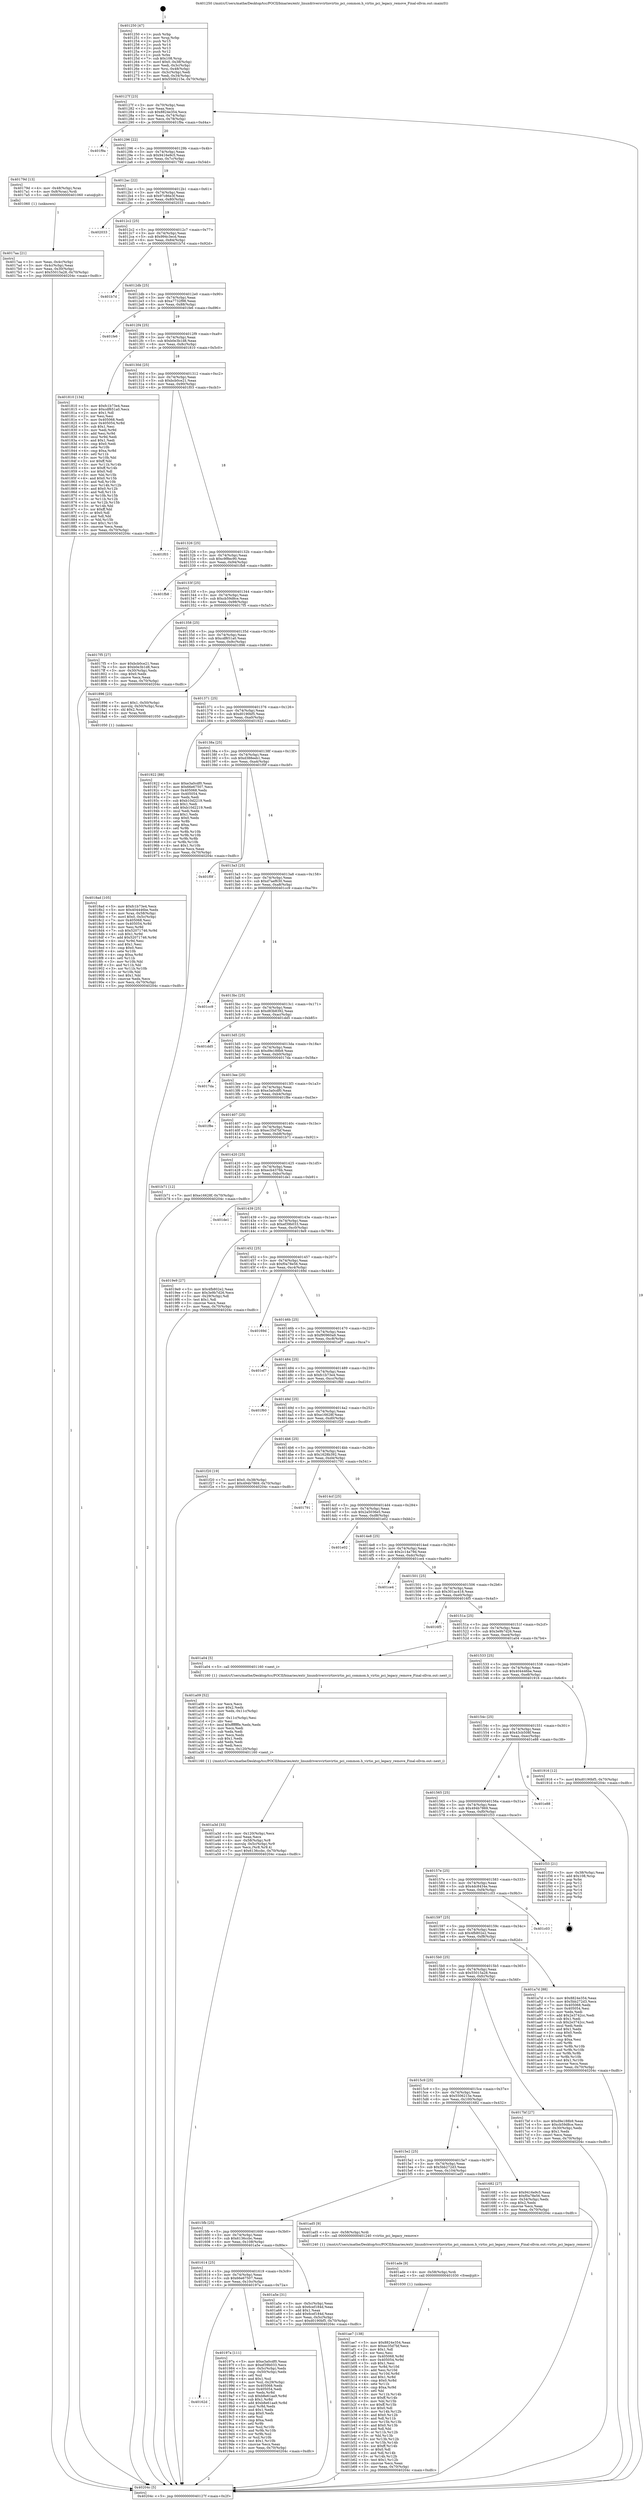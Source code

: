 digraph "0x401250" {
  label = "0x401250 (/mnt/c/Users/mathe/Desktop/tcc/POCII/binaries/extr_linuxdriversvirtiovirtio_pci_common.h_virtio_pci_legacy_remove_Final-ollvm.out::main(0))"
  labelloc = "t"
  node[shape=record]

  Entry [label="",width=0.3,height=0.3,shape=circle,fillcolor=black,style=filled]
  "0x40127f" [label="{
     0x40127f [23]\l
     | [instrs]\l
     &nbsp;&nbsp;0x40127f \<+3\>: mov -0x70(%rbp),%eax\l
     &nbsp;&nbsp;0x401282 \<+2\>: mov %eax,%ecx\l
     &nbsp;&nbsp;0x401284 \<+6\>: sub $0x8824e354,%ecx\l
     &nbsp;&nbsp;0x40128a \<+3\>: mov %eax,-0x74(%rbp)\l
     &nbsp;&nbsp;0x40128d \<+3\>: mov %ecx,-0x78(%rbp)\l
     &nbsp;&nbsp;0x401290 \<+6\>: je 0000000000401f9a \<main+0xd4a\>\l
  }"]
  "0x401f9a" [label="{
     0x401f9a\l
  }", style=dashed]
  "0x401296" [label="{
     0x401296 [22]\l
     | [instrs]\l
     &nbsp;&nbsp;0x401296 \<+5\>: jmp 000000000040129b \<main+0x4b\>\l
     &nbsp;&nbsp;0x40129b \<+3\>: mov -0x74(%rbp),%eax\l
     &nbsp;&nbsp;0x40129e \<+5\>: sub $0x9416e9c5,%eax\l
     &nbsp;&nbsp;0x4012a3 \<+3\>: mov %eax,-0x7c(%rbp)\l
     &nbsp;&nbsp;0x4012a6 \<+6\>: je 000000000040179d \<main+0x54d\>\l
  }"]
  Exit [label="",width=0.3,height=0.3,shape=circle,fillcolor=black,style=filled,peripheries=2]
  "0x40179d" [label="{
     0x40179d [13]\l
     | [instrs]\l
     &nbsp;&nbsp;0x40179d \<+4\>: mov -0x48(%rbp),%rax\l
     &nbsp;&nbsp;0x4017a1 \<+4\>: mov 0x8(%rax),%rdi\l
     &nbsp;&nbsp;0x4017a5 \<+5\>: call 0000000000401060 \<atoi@plt\>\l
     | [calls]\l
     &nbsp;&nbsp;0x401060 \{1\} (unknown)\l
  }"]
  "0x4012ac" [label="{
     0x4012ac [22]\l
     | [instrs]\l
     &nbsp;&nbsp;0x4012ac \<+5\>: jmp 00000000004012b1 \<main+0x61\>\l
     &nbsp;&nbsp;0x4012b1 \<+3\>: mov -0x74(%rbp),%eax\l
     &nbsp;&nbsp;0x4012b4 \<+5\>: sub $0x97c86e3f,%eax\l
     &nbsp;&nbsp;0x4012b9 \<+3\>: mov %eax,-0x80(%rbp)\l
     &nbsp;&nbsp;0x4012bc \<+6\>: je 0000000000402033 \<main+0xde3\>\l
  }"]
  "0x401ae7" [label="{
     0x401ae7 [138]\l
     | [instrs]\l
     &nbsp;&nbsp;0x401ae7 \<+5\>: mov $0x8824e354,%eax\l
     &nbsp;&nbsp;0x401aec \<+5\>: mov $0xec35d7bf,%ecx\l
     &nbsp;&nbsp;0x401af1 \<+2\>: mov $0x1,%dl\l
     &nbsp;&nbsp;0x401af3 \<+2\>: xor %esi,%esi\l
     &nbsp;&nbsp;0x401af5 \<+8\>: mov 0x405068,%r8d\l
     &nbsp;&nbsp;0x401afd \<+8\>: mov 0x405054,%r9d\l
     &nbsp;&nbsp;0x401b05 \<+3\>: sub $0x1,%esi\l
     &nbsp;&nbsp;0x401b08 \<+3\>: mov %r8d,%r10d\l
     &nbsp;&nbsp;0x401b0b \<+3\>: add %esi,%r10d\l
     &nbsp;&nbsp;0x401b0e \<+4\>: imul %r10d,%r8d\l
     &nbsp;&nbsp;0x401b12 \<+4\>: and $0x1,%r8d\l
     &nbsp;&nbsp;0x401b16 \<+4\>: cmp $0x0,%r8d\l
     &nbsp;&nbsp;0x401b1a \<+4\>: sete %r11b\l
     &nbsp;&nbsp;0x401b1e \<+4\>: cmp $0xa,%r9d\l
     &nbsp;&nbsp;0x401b22 \<+3\>: setl %bl\l
     &nbsp;&nbsp;0x401b25 \<+3\>: mov %r11b,%r14b\l
     &nbsp;&nbsp;0x401b28 \<+4\>: xor $0xff,%r14b\l
     &nbsp;&nbsp;0x401b2c \<+3\>: mov %bl,%r15b\l
     &nbsp;&nbsp;0x401b2f \<+4\>: xor $0xff,%r15b\l
     &nbsp;&nbsp;0x401b33 \<+3\>: xor $0x0,%dl\l
     &nbsp;&nbsp;0x401b36 \<+3\>: mov %r14b,%r12b\l
     &nbsp;&nbsp;0x401b39 \<+4\>: and $0x0,%r12b\l
     &nbsp;&nbsp;0x401b3d \<+3\>: and %dl,%r11b\l
     &nbsp;&nbsp;0x401b40 \<+3\>: mov %r15b,%r13b\l
     &nbsp;&nbsp;0x401b43 \<+4\>: and $0x0,%r13b\l
     &nbsp;&nbsp;0x401b47 \<+2\>: and %dl,%bl\l
     &nbsp;&nbsp;0x401b49 \<+3\>: or %r11b,%r12b\l
     &nbsp;&nbsp;0x401b4c \<+3\>: or %bl,%r13b\l
     &nbsp;&nbsp;0x401b4f \<+3\>: xor %r13b,%r12b\l
     &nbsp;&nbsp;0x401b52 \<+3\>: or %r15b,%r14b\l
     &nbsp;&nbsp;0x401b55 \<+4\>: xor $0xff,%r14b\l
     &nbsp;&nbsp;0x401b59 \<+3\>: or $0x0,%dl\l
     &nbsp;&nbsp;0x401b5c \<+3\>: and %dl,%r14b\l
     &nbsp;&nbsp;0x401b5f \<+3\>: or %r14b,%r12b\l
     &nbsp;&nbsp;0x401b62 \<+4\>: test $0x1,%r12b\l
     &nbsp;&nbsp;0x401b66 \<+3\>: cmovne %ecx,%eax\l
     &nbsp;&nbsp;0x401b69 \<+3\>: mov %eax,-0x70(%rbp)\l
     &nbsp;&nbsp;0x401b6c \<+5\>: jmp 000000000040204c \<main+0xdfc\>\l
  }"]
  "0x402033" [label="{
     0x402033\l
  }", style=dashed]
  "0x4012c2" [label="{
     0x4012c2 [25]\l
     | [instrs]\l
     &nbsp;&nbsp;0x4012c2 \<+5\>: jmp 00000000004012c7 \<main+0x77\>\l
     &nbsp;&nbsp;0x4012c7 \<+3\>: mov -0x74(%rbp),%eax\l
     &nbsp;&nbsp;0x4012ca \<+5\>: sub $0x994c3ecd,%eax\l
     &nbsp;&nbsp;0x4012cf \<+6\>: mov %eax,-0x84(%rbp)\l
     &nbsp;&nbsp;0x4012d5 \<+6\>: je 0000000000401b7d \<main+0x92d\>\l
  }"]
  "0x401ade" [label="{
     0x401ade [9]\l
     | [instrs]\l
     &nbsp;&nbsp;0x401ade \<+4\>: mov -0x58(%rbp),%rdi\l
     &nbsp;&nbsp;0x401ae2 \<+5\>: call 0000000000401030 \<free@plt\>\l
     | [calls]\l
     &nbsp;&nbsp;0x401030 \{1\} (unknown)\l
  }"]
  "0x401b7d" [label="{
     0x401b7d\l
  }", style=dashed]
  "0x4012db" [label="{
     0x4012db [25]\l
     | [instrs]\l
     &nbsp;&nbsp;0x4012db \<+5\>: jmp 00000000004012e0 \<main+0x90\>\l
     &nbsp;&nbsp;0x4012e0 \<+3\>: mov -0x74(%rbp),%eax\l
     &nbsp;&nbsp;0x4012e3 \<+5\>: sub $0xa7732f98,%eax\l
     &nbsp;&nbsp;0x4012e8 \<+6\>: mov %eax,-0x88(%rbp)\l
     &nbsp;&nbsp;0x4012ee \<+6\>: je 0000000000401fe6 \<main+0xd96\>\l
  }"]
  "0x401a3d" [label="{
     0x401a3d [33]\l
     | [instrs]\l
     &nbsp;&nbsp;0x401a3d \<+6\>: mov -0x120(%rbp),%ecx\l
     &nbsp;&nbsp;0x401a43 \<+3\>: imul %eax,%ecx\l
     &nbsp;&nbsp;0x401a46 \<+4\>: mov -0x58(%rbp),%r8\l
     &nbsp;&nbsp;0x401a4a \<+4\>: movslq -0x5c(%rbp),%r9\l
     &nbsp;&nbsp;0x401a4e \<+4\>: mov %ecx,(%r8,%r9,4)\l
     &nbsp;&nbsp;0x401a52 \<+7\>: movl $0x6136ccbc,-0x70(%rbp)\l
     &nbsp;&nbsp;0x401a59 \<+5\>: jmp 000000000040204c \<main+0xdfc\>\l
  }"]
  "0x401fe6" [label="{
     0x401fe6\l
  }", style=dashed]
  "0x4012f4" [label="{
     0x4012f4 [25]\l
     | [instrs]\l
     &nbsp;&nbsp;0x4012f4 \<+5\>: jmp 00000000004012f9 \<main+0xa9\>\l
     &nbsp;&nbsp;0x4012f9 \<+3\>: mov -0x74(%rbp),%eax\l
     &nbsp;&nbsp;0x4012fc \<+5\>: sub $0xb0e3b1d8,%eax\l
     &nbsp;&nbsp;0x401301 \<+6\>: mov %eax,-0x8c(%rbp)\l
     &nbsp;&nbsp;0x401307 \<+6\>: je 0000000000401810 \<main+0x5c0\>\l
  }"]
  "0x401a09" [label="{
     0x401a09 [52]\l
     | [instrs]\l
     &nbsp;&nbsp;0x401a09 \<+2\>: xor %ecx,%ecx\l
     &nbsp;&nbsp;0x401a0b \<+5\>: mov $0x2,%edx\l
     &nbsp;&nbsp;0x401a10 \<+6\>: mov %edx,-0x11c(%rbp)\l
     &nbsp;&nbsp;0x401a16 \<+1\>: cltd\l
     &nbsp;&nbsp;0x401a17 \<+6\>: mov -0x11c(%rbp),%esi\l
     &nbsp;&nbsp;0x401a1d \<+2\>: idiv %esi\l
     &nbsp;&nbsp;0x401a1f \<+6\>: imul $0xfffffffe,%edx,%edx\l
     &nbsp;&nbsp;0x401a25 \<+2\>: mov %ecx,%edi\l
     &nbsp;&nbsp;0x401a27 \<+2\>: sub %edx,%edi\l
     &nbsp;&nbsp;0x401a29 \<+2\>: mov %ecx,%edx\l
     &nbsp;&nbsp;0x401a2b \<+3\>: sub $0x1,%edx\l
     &nbsp;&nbsp;0x401a2e \<+2\>: add %edx,%edi\l
     &nbsp;&nbsp;0x401a30 \<+2\>: sub %edi,%ecx\l
     &nbsp;&nbsp;0x401a32 \<+6\>: mov %ecx,-0x120(%rbp)\l
     &nbsp;&nbsp;0x401a38 \<+5\>: call 0000000000401160 \<next_i\>\l
     | [calls]\l
     &nbsp;&nbsp;0x401160 \{1\} (/mnt/c/Users/mathe/Desktop/tcc/POCII/binaries/extr_linuxdriversvirtiovirtio_pci_common.h_virtio_pci_legacy_remove_Final-ollvm.out::next_i)\l
  }"]
  "0x401810" [label="{
     0x401810 [134]\l
     | [instrs]\l
     &nbsp;&nbsp;0x401810 \<+5\>: mov $0xfc1b73e4,%eax\l
     &nbsp;&nbsp;0x401815 \<+5\>: mov $0xcdf651a0,%ecx\l
     &nbsp;&nbsp;0x40181a \<+2\>: mov $0x1,%dl\l
     &nbsp;&nbsp;0x40181c \<+2\>: xor %esi,%esi\l
     &nbsp;&nbsp;0x40181e \<+7\>: mov 0x405068,%edi\l
     &nbsp;&nbsp;0x401825 \<+8\>: mov 0x405054,%r8d\l
     &nbsp;&nbsp;0x40182d \<+3\>: sub $0x1,%esi\l
     &nbsp;&nbsp;0x401830 \<+3\>: mov %edi,%r9d\l
     &nbsp;&nbsp;0x401833 \<+3\>: add %esi,%r9d\l
     &nbsp;&nbsp;0x401836 \<+4\>: imul %r9d,%edi\l
     &nbsp;&nbsp;0x40183a \<+3\>: and $0x1,%edi\l
     &nbsp;&nbsp;0x40183d \<+3\>: cmp $0x0,%edi\l
     &nbsp;&nbsp;0x401840 \<+4\>: sete %r10b\l
     &nbsp;&nbsp;0x401844 \<+4\>: cmp $0xa,%r8d\l
     &nbsp;&nbsp;0x401848 \<+4\>: setl %r11b\l
     &nbsp;&nbsp;0x40184c \<+3\>: mov %r10b,%bl\l
     &nbsp;&nbsp;0x40184f \<+3\>: xor $0xff,%bl\l
     &nbsp;&nbsp;0x401852 \<+3\>: mov %r11b,%r14b\l
     &nbsp;&nbsp;0x401855 \<+4\>: xor $0xff,%r14b\l
     &nbsp;&nbsp;0x401859 \<+3\>: xor $0x0,%dl\l
     &nbsp;&nbsp;0x40185c \<+3\>: mov %bl,%r15b\l
     &nbsp;&nbsp;0x40185f \<+4\>: and $0x0,%r15b\l
     &nbsp;&nbsp;0x401863 \<+3\>: and %dl,%r10b\l
     &nbsp;&nbsp;0x401866 \<+3\>: mov %r14b,%r12b\l
     &nbsp;&nbsp;0x401869 \<+4\>: and $0x0,%r12b\l
     &nbsp;&nbsp;0x40186d \<+3\>: and %dl,%r11b\l
     &nbsp;&nbsp;0x401870 \<+3\>: or %r10b,%r15b\l
     &nbsp;&nbsp;0x401873 \<+3\>: or %r11b,%r12b\l
     &nbsp;&nbsp;0x401876 \<+3\>: xor %r12b,%r15b\l
     &nbsp;&nbsp;0x401879 \<+3\>: or %r14b,%bl\l
     &nbsp;&nbsp;0x40187c \<+3\>: xor $0xff,%bl\l
     &nbsp;&nbsp;0x40187f \<+3\>: or $0x0,%dl\l
     &nbsp;&nbsp;0x401882 \<+2\>: and %dl,%bl\l
     &nbsp;&nbsp;0x401884 \<+3\>: or %bl,%r15b\l
     &nbsp;&nbsp;0x401887 \<+4\>: test $0x1,%r15b\l
     &nbsp;&nbsp;0x40188b \<+3\>: cmovne %ecx,%eax\l
     &nbsp;&nbsp;0x40188e \<+3\>: mov %eax,-0x70(%rbp)\l
     &nbsp;&nbsp;0x401891 \<+5\>: jmp 000000000040204c \<main+0xdfc\>\l
  }"]
  "0x40130d" [label="{
     0x40130d [25]\l
     | [instrs]\l
     &nbsp;&nbsp;0x40130d \<+5\>: jmp 0000000000401312 \<main+0xc2\>\l
     &nbsp;&nbsp;0x401312 \<+3\>: mov -0x74(%rbp),%eax\l
     &nbsp;&nbsp;0x401315 \<+5\>: sub $0xbcb0ce21,%eax\l
     &nbsp;&nbsp;0x40131a \<+6\>: mov %eax,-0x90(%rbp)\l
     &nbsp;&nbsp;0x401320 \<+6\>: je 0000000000401f03 \<main+0xcb3\>\l
  }"]
  "0x40162d" [label="{
     0x40162d\l
  }", style=dashed]
  "0x401f03" [label="{
     0x401f03\l
  }", style=dashed]
  "0x401326" [label="{
     0x401326 [25]\l
     | [instrs]\l
     &nbsp;&nbsp;0x401326 \<+5\>: jmp 000000000040132b \<main+0xdb\>\l
     &nbsp;&nbsp;0x40132b \<+3\>: mov -0x74(%rbp),%eax\l
     &nbsp;&nbsp;0x40132e \<+5\>: sub $0xc9f8ec90,%eax\l
     &nbsp;&nbsp;0x401333 \<+6\>: mov %eax,-0x94(%rbp)\l
     &nbsp;&nbsp;0x401339 \<+6\>: je 0000000000401fb8 \<main+0xd68\>\l
  }"]
  "0x40197a" [label="{
     0x40197a [111]\l
     | [instrs]\l
     &nbsp;&nbsp;0x40197a \<+5\>: mov $0xe3a0cdf0,%eax\l
     &nbsp;&nbsp;0x40197f \<+5\>: mov $0xef39b033,%ecx\l
     &nbsp;&nbsp;0x401984 \<+3\>: mov -0x5c(%rbp),%edx\l
     &nbsp;&nbsp;0x401987 \<+3\>: cmp -0x50(%rbp),%edx\l
     &nbsp;&nbsp;0x40198a \<+4\>: setl %sil\l
     &nbsp;&nbsp;0x40198e \<+4\>: and $0x1,%sil\l
     &nbsp;&nbsp;0x401992 \<+4\>: mov %sil,-0x29(%rbp)\l
     &nbsp;&nbsp;0x401996 \<+7\>: mov 0x405068,%edx\l
     &nbsp;&nbsp;0x40199d \<+7\>: mov 0x405054,%edi\l
     &nbsp;&nbsp;0x4019a4 \<+3\>: mov %edx,%r8d\l
     &nbsp;&nbsp;0x4019a7 \<+7\>: sub $0xb8e61aa9,%r8d\l
     &nbsp;&nbsp;0x4019ae \<+4\>: sub $0x1,%r8d\l
     &nbsp;&nbsp;0x4019b2 \<+7\>: add $0xb8e61aa9,%r8d\l
     &nbsp;&nbsp;0x4019b9 \<+4\>: imul %r8d,%edx\l
     &nbsp;&nbsp;0x4019bd \<+3\>: and $0x1,%edx\l
     &nbsp;&nbsp;0x4019c0 \<+3\>: cmp $0x0,%edx\l
     &nbsp;&nbsp;0x4019c3 \<+4\>: sete %sil\l
     &nbsp;&nbsp;0x4019c7 \<+3\>: cmp $0xa,%edi\l
     &nbsp;&nbsp;0x4019ca \<+4\>: setl %r9b\l
     &nbsp;&nbsp;0x4019ce \<+3\>: mov %sil,%r10b\l
     &nbsp;&nbsp;0x4019d1 \<+3\>: and %r9b,%r10b\l
     &nbsp;&nbsp;0x4019d4 \<+3\>: xor %r9b,%sil\l
     &nbsp;&nbsp;0x4019d7 \<+3\>: or %sil,%r10b\l
     &nbsp;&nbsp;0x4019da \<+4\>: test $0x1,%r10b\l
     &nbsp;&nbsp;0x4019de \<+3\>: cmovne %ecx,%eax\l
     &nbsp;&nbsp;0x4019e1 \<+3\>: mov %eax,-0x70(%rbp)\l
     &nbsp;&nbsp;0x4019e4 \<+5\>: jmp 000000000040204c \<main+0xdfc\>\l
  }"]
  "0x401fb8" [label="{
     0x401fb8\l
  }", style=dashed]
  "0x40133f" [label="{
     0x40133f [25]\l
     | [instrs]\l
     &nbsp;&nbsp;0x40133f \<+5\>: jmp 0000000000401344 \<main+0xf4\>\l
     &nbsp;&nbsp;0x401344 \<+3\>: mov -0x74(%rbp),%eax\l
     &nbsp;&nbsp;0x401347 \<+5\>: sub $0xcb59d8ce,%eax\l
     &nbsp;&nbsp;0x40134c \<+6\>: mov %eax,-0x98(%rbp)\l
     &nbsp;&nbsp;0x401352 \<+6\>: je 00000000004017f5 \<main+0x5a5\>\l
  }"]
  "0x401614" [label="{
     0x401614 [25]\l
     | [instrs]\l
     &nbsp;&nbsp;0x401614 \<+5\>: jmp 0000000000401619 \<main+0x3c9\>\l
     &nbsp;&nbsp;0x401619 \<+3\>: mov -0x74(%rbp),%eax\l
     &nbsp;&nbsp;0x40161c \<+5\>: sub $0x66e67507,%eax\l
     &nbsp;&nbsp;0x401621 \<+6\>: mov %eax,-0x10c(%rbp)\l
     &nbsp;&nbsp;0x401627 \<+6\>: je 000000000040197a \<main+0x72a\>\l
  }"]
  "0x4017f5" [label="{
     0x4017f5 [27]\l
     | [instrs]\l
     &nbsp;&nbsp;0x4017f5 \<+5\>: mov $0xbcb0ce21,%eax\l
     &nbsp;&nbsp;0x4017fa \<+5\>: mov $0xb0e3b1d8,%ecx\l
     &nbsp;&nbsp;0x4017ff \<+3\>: mov -0x30(%rbp),%edx\l
     &nbsp;&nbsp;0x401802 \<+3\>: cmp $0x0,%edx\l
     &nbsp;&nbsp;0x401805 \<+3\>: cmove %ecx,%eax\l
     &nbsp;&nbsp;0x401808 \<+3\>: mov %eax,-0x70(%rbp)\l
     &nbsp;&nbsp;0x40180b \<+5\>: jmp 000000000040204c \<main+0xdfc\>\l
  }"]
  "0x401358" [label="{
     0x401358 [25]\l
     | [instrs]\l
     &nbsp;&nbsp;0x401358 \<+5\>: jmp 000000000040135d \<main+0x10d\>\l
     &nbsp;&nbsp;0x40135d \<+3\>: mov -0x74(%rbp),%eax\l
     &nbsp;&nbsp;0x401360 \<+5\>: sub $0xcdf651a0,%eax\l
     &nbsp;&nbsp;0x401365 \<+6\>: mov %eax,-0x9c(%rbp)\l
     &nbsp;&nbsp;0x40136b \<+6\>: je 0000000000401896 \<main+0x646\>\l
  }"]
  "0x401a5e" [label="{
     0x401a5e [31]\l
     | [instrs]\l
     &nbsp;&nbsp;0x401a5e \<+3\>: mov -0x5c(%rbp),%eax\l
     &nbsp;&nbsp;0x401a61 \<+5\>: sub $0x6cef184d,%eax\l
     &nbsp;&nbsp;0x401a66 \<+3\>: add $0x1,%eax\l
     &nbsp;&nbsp;0x401a69 \<+5\>: add $0x6cef184d,%eax\l
     &nbsp;&nbsp;0x401a6e \<+3\>: mov %eax,-0x5c(%rbp)\l
     &nbsp;&nbsp;0x401a71 \<+7\>: movl $0xd0190bf5,-0x70(%rbp)\l
     &nbsp;&nbsp;0x401a78 \<+5\>: jmp 000000000040204c \<main+0xdfc\>\l
  }"]
  "0x401896" [label="{
     0x401896 [23]\l
     | [instrs]\l
     &nbsp;&nbsp;0x401896 \<+7\>: movl $0x1,-0x50(%rbp)\l
     &nbsp;&nbsp;0x40189d \<+4\>: movslq -0x50(%rbp),%rax\l
     &nbsp;&nbsp;0x4018a1 \<+4\>: shl $0x2,%rax\l
     &nbsp;&nbsp;0x4018a5 \<+3\>: mov %rax,%rdi\l
     &nbsp;&nbsp;0x4018a8 \<+5\>: call 0000000000401050 \<malloc@plt\>\l
     | [calls]\l
     &nbsp;&nbsp;0x401050 \{1\} (unknown)\l
  }"]
  "0x401371" [label="{
     0x401371 [25]\l
     | [instrs]\l
     &nbsp;&nbsp;0x401371 \<+5\>: jmp 0000000000401376 \<main+0x126\>\l
     &nbsp;&nbsp;0x401376 \<+3\>: mov -0x74(%rbp),%eax\l
     &nbsp;&nbsp;0x401379 \<+5\>: sub $0xd0190bf5,%eax\l
     &nbsp;&nbsp;0x40137e \<+6\>: mov %eax,-0xa0(%rbp)\l
     &nbsp;&nbsp;0x401384 \<+6\>: je 0000000000401922 \<main+0x6d2\>\l
  }"]
  "0x4015fb" [label="{
     0x4015fb [25]\l
     | [instrs]\l
     &nbsp;&nbsp;0x4015fb \<+5\>: jmp 0000000000401600 \<main+0x3b0\>\l
     &nbsp;&nbsp;0x401600 \<+3\>: mov -0x74(%rbp),%eax\l
     &nbsp;&nbsp;0x401603 \<+5\>: sub $0x6136ccbc,%eax\l
     &nbsp;&nbsp;0x401608 \<+6\>: mov %eax,-0x108(%rbp)\l
     &nbsp;&nbsp;0x40160e \<+6\>: je 0000000000401a5e \<main+0x80e\>\l
  }"]
  "0x401922" [label="{
     0x401922 [88]\l
     | [instrs]\l
     &nbsp;&nbsp;0x401922 \<+5\>: mov $0xe3a0cdf0,%eax\l
     &nbsp;&nbsp;0x401927 \<+5\>: mov $0x66e67507,%ecx\l
     &nbsp;&nbsp;0x40192c \<+7\>: mov 0x405068,%edx\l
     &nbsp;&nbsp;0x401933 \<+7\>: mov 0x405054,%esi\l
     &nbsp;&nbsp;0x40193a \<+2\>: mov %edx,%edi\l
     &nbsp;&nbsp;0x40193c \<+6\>: sub $0xb10d2219,%edi\l
     &nbsp;&nbsp;0x401942 \<+3\>: sub $0x1,%edi\l
     &nbsp;&nbsp;0x401945 \<+6\>: add $0xb10d2219,%edi\l
     &nbsp;&nbsp;0x40194b \<+3\>: imul %edi,%edx\l
     &nbsp;&nbsp;0x40194e \<+3\>: and $0x1,%edx\l
     &nbsp;&nbsp;0x401951 \<+3\>: cmp $0x0,%edx\l
     &nbsp;&nbsp;0x401954 \<+4\>: sete %r8b\l
     &nbsp;&nbsp;0x401958 \<+3\>: cmp $0xa,%esi\l
     &nbsp;&nbsp;0x40195b \<+4\>: setl %r9b\l
     &nbsp;&nbsp;0x40195f \<+3\>: mov %r8b,%r10b\l
     &nbsp;&nbsp;0x401962 \<+3\>: and %r9b,%r10b\l
     &nbsp;&nbsp;0x401965 \<+3\>: xor %r9b,%r8b\l
     &nbsp;&nbsp;0x401968 \<+3\>: or %r8b,%r10b\l
     &nbsp;&nbsp;0x40196b \<+4\>: test $0x1,%r10b\l
     &nbsp;&nbsp;0x40196f \<+3\>: cmovne %ecx,%eax\l
     &nbsp;&nbsp;0x401972 \<+3\>: mov %eax,-0x70(%rbp)\l
     &nbsp;&nbsp;0x401975 \<+5\>: jmp 000000000040204c \<main+0xdfc\>\l
  }"]
  "0x40138a" [label="{
     0x40138a [25]\l
     | [instrs]\l
     &nbsp;&nbsp;0x40138a \<+5\>: jmp 000000000040138f \<main+0x13f\>\l
     &nbsp;&nbsp;0x40138f \<+3\>: mov -0x74(%rbp),%eax\l
     &nbsp;&nbsp;0x401392 \<+5\>: sub $0xd388eeb1,%eax\l
     &nbsp;&nbsp;0x401397 \<+6\>: mov %eax,-0xa4(%rbp)\l
     &nbsp;&nbsp;0x40139d \<+6\>: je 0000000000401f0f \<main+0xcbf\>\l
  }"]
  "0x401ad5" [label="{
     0x401ad5 [9]\l
     | [instrs]\l
     &nbsp;&nbsp;0x401ad5 \<+4\>: mov -0x58(%rbp),%rdi\l
     &nbsp;&nbsp;0x401ad9 \<+5\>: call 0000000000401240 \<virtio_pci_legacy_remove\>\l
     | [calls]\l
     &nbsp;&nbsp;0x401240 \{1\} (/mnt/c/Users/mathe/Desktop/tcc/POCII/binaries/extr_linuxdriversvirtiovirtio_pci_common.h_virtio_pci_legacy_remove_Final-ollvm.out::virtio_pci_legacy_remove)\l
  }"]
  "0x401f0f" [label="{
     0x401f0f\l
  }", style=dashed]
  "0x4013a3" [label="{
     0x4013a3 [25]\l
     | [instrs]\l
     &nbsp;&nbsp;0x4013a3 \<+5\>: jmp 00000000004013a8 \<main+0x158\>\l
     &nbsp;&nbsp;0x4013a8 \<+3\>: mov -0x74(%rbp),%eax\l
     &nbsp;&nbsp;0x4013ab \<+5\>: sub $0xd7aef630,%eax\l
     &nbsp;&nbsp;0x4013b0 \<+6\>: mov %eax,-0xa8(%rbp)\l
     &nbsp;&nbsp;0x4013b6 \<+6\>: je 0000000000401cc9 \<main+0xa79\>\l
  }"]
  "0x4018ad" [label="{
     0x4018ad [105]\l
     | [instrs]\l
     &nbsp;&nbsp;0x4018ad \<+5\>: mov $0xfc1b73e4,%ecx\l
     &nbsp;&nbsp;0x4018b2 \<+5\>: mov $0x404446be,%edx\l
     &nbsp;&nbsp;0x4018b7 \<+4\>: mov %rax,-0x58(%rbp)\l
     &nbsp;&nbsp;0x4018bb \<+7\>: movl $0x0,-0x5c(%rbp)\l
     &nbsp;&nbsp;0x4018c2 \<+7\>: mov 0x405068,%esi\l
     &nbsp;&nbsp;0x4018c9 \<+8\>: mov 0x405054,%r8d\l
     &nbsp;&nbsp;0x4018d1 \<+3\>: mov %esi,%r9d\l
     &nbsp;&nbsp;0x4018d4 \<+7\>: sub $0x52071746,%r9d\l
     &nbsp;&nbsp;0x4018db \<+4\>: sub $0x1,%r9d\l
     &nbsp;&nbsp;0x4018df \<+7\>: add $0x52071746,%r9d\l
     &nbsp;&nbsp;0x4018e6 \<+4\>: imul %r9d,%esi\l
     &nbsp;&nbsp;0x4018ea \<+3\>: and $0x1,%esi\l
     &nbsp;&nbsp;0x4018ed \<+3\>: cmp $0x0,%esi\l
     &nbsp;&nbsp;0x4018f0 \<+4\>: sete %r10b\l
     &nbsp;&nbsp;0x4018f4 \<+4\>: cmp $0xa,%r8d\l
     &nbsp;&nbsp;0x4018f8 \<+4\>: setl %r11b\l
     &nbsp;&nbsp;0x4018fc \<+3\>: mov %r10b,%bl\l
     &nbsp;&nbsp;0x4018ff \<+3\>: and %r11b,%bl\l
     &nbsp;&nbsp;0x401902 \<+3\>: xor %r11b,%r10b\l
     &nbsp;&nbsp;0x401905 \<+3\>: or %r10b,%bl\l
     &nbsp;&nbsp;0x401908 \<+3\>: test $0x1,%bl\l
     &nbsp;&nbsp;0x40190b \<+3\>: cmovne %edx,%ecx\l
     &nbsp;&nbsp;0x40190e \<+3\>: mov %ecx,-0x70(%rbp)\l
     &nbsp;&nbsp;0x401911 \<+5\>: jmp 000000000040204c \<main+0xdfc\>\l
  }"]
  "0x401cc9" [label="{
     0x401cc9\l
  }", style=dashed]
  "0x4013bc" [label="{
     0x4013bc [25]\l
     | [instrs]\l
     &nbsp;&nbsp;0x4013bc \<+5\>: jmp 00000000004013c1 \<main+0x171\>\l
     &nbsp;&nbsp;0x4013c1 \<+3\>: mov -0x74(%rbp),%eax\l
     &nbsp;&nbsp;0x4013c4 \<+5\>: sub $0xd83b8392,%eax\l
     &nbsp;&nbsp;0x4013c9 \<+6\>: mov %eax,-0xac(%rbp)\l
     &nbsp;&nbsp;0x4013cf \<+6\>: je 0000000000401dd5 \<main+0xb85\>\l
  }"]
  "0x4017aa" [label="{
     0x4017aa [21]\l
     | [instrs]\l
     &nbsp;&nbsp;0x4017aa \<+3\>: mov %eax,-0x4c(%rbp)\l
     &nbsp;&nbsp;0x4017ad \<+3\>: mov -0x4c(%rbp),%eax\l
     &nbsp;&nbsp;0x4017b0 \<+3\>: mov %eax,-0x30(%rbp)\l
     &nbsp;&nbsp;0x4017b3 \<+7\>: movl $0x55015a28,-0x70(%rbp)\l
     &nbsp;&nbsp;0x4017ba \<+5\>: jmp 000000000040204c \<main+0xdfc\>\l
  }"]
  "0x401dd5" [label="{
     0x401dd5\l
  }", style=dashed]
  "0x4013d5" [label="{
     0x4013d5 [25]\l
     | [instrs]\l
     &nbsp;&nbsp;0x4013d5 \<+5\>: jmp 00000000004013da \<main+0x18a\>\l
     &nbsp;&nbsp;0x4013da \<+3\>: mov -0x74(%rbp),%eax\l
     &nbsp;&nbsp;0x4013dd \<+5\>: sub $0xd9e188b9,%eax\l
     &nbsp;&nbsp;0x4013e2 \<+6\>: mov %eax,-0xb0(%rbp)\l
     &nbsp;&nbsp;0x4013e8 \<+6\>: je 00000000004017da \<main+0x58a\>\l
  }"]
  "0x401250" [label="{
     0x401250 [47]\l
     | [instrs]\l
     &nbsp;&nbsp;0x401250 \<+1\>: push %rbp\l
     &nbsp;&nbsp;0x401251 \<+3\>: mov %rsp,%rbp\l
     &nbsp;&nbsp;0x401254 \<+2\>: push %r15\l
     &nbsp;&nbsp;0x401256 \<+2\>: push %r14\l
     &nbsp;&nbsp;0x401258 \<+2\>: push %r13\l
     &nbsp;&nbsp;0x40125a \<+2\>: push %r12\l
     &nbsp;&nbsp;0x40125c \<+1\>: push %rbx\l
     &nbsp;&nbsp;0x40125d \<+7\>: sub $0x108,%rsp\l
     &nbsp;&nbsp;0x401264 \<+7\>: movl $0x0,-0x38(%rbp)\l
     &nbsp;&nbsp;0x40126b \<+3\>: mov %edi,-0x3c(%rbp)\l
     &nbsp;&nbsp;0x40126e \<+4\>: mov %rsi,-0x48(%rbp)\l
     &nbsp;&nbsp;0x401272 \<+3\>: mov -0x3c(%rbp),%edi\l
     &nbsp;&nbsp;0x401275 \<+3\>: mov %edi,-0x34(%rbp)\l
     &nbsp;&nbsp;0x401278 \<+7\>: movl $0x5506215e,-0x70(%rbp)\l
  }"]
  "0x4017da" [label="{
     0x4017da\l
  }", style=dashed]
  "0x4013ee" [label="{
     0x4013ee [25]\l
     | [instrs]\l
     &nbsp;&nbsp;0x4013ee \<+5\>: jmp 00000000004013f3 \<main+0x1a3\>\l
     &nbsp;&nbsp;0x4013f3 \<+3\>: mov -0x74(%rbp),%eax\l
     &nbsp;&nbsp;0x4013f6 \<+5\>: sub $0xe3a0cdf0,%eax\l
     &nbsp;&nbsp;0x4013fb \<+6\>: mov %eax,-0xb4(%rbp)\l
     &nbsp;&nbsp;0x401401 \<+6\>: je 0000000000401f8e \<main+0xd3e\>\l
  }"]
  "0x40204c" [label="{
     0x40204c [5]\l
     | [instrs]\l
     &nbsp;&nbsp;0x40204c \<+5\>: jmp 000000000040127f \<main+0x2f\>\l
  }"]
  "0x401f8e" [label="{
     0x401f8e\l
  }", style=dashed]
  "0x401407" [label="{
     0x401407 [25]\l
     | [instrs]\l
     &nbsp;&nbsp;0x401407 \<+5\>: jmp 000000000040140c \<main+0x1bc\>\l
     &nbsp;&nbsp;0x40140c \<+3\>: mov -0x74(%rbp),%eax\l
     &nbsp;&nbsp;0x40140f \<+5\>: sub $0xec35d7bf,%eax\l
     &nbsp;&nbsp;0x401414 \<+6\>: mov %eax,-0xb8(%rbp)\l
     &nbsp;&nbsp;0x40141a \<+6\>: je 0000000000401b71 \<main+0x921\>\l
  }"]
  "0x4015e2" [label="{
     0x4015e2 [25]\l
     | [instrs]\l
     &nbsp;&nbsp;0x4015e2 \<+5\>: jmp 00000000004015e7 \<main+0x397\>\l
     &nbsp;&nbsp;0x4015e7 \<+3\>: mov -0x74(%rbp),%eax\l
     &nbsp;&nbsp;0x4015ea \<+5\>: sub $0x5bb272d3,%eax\l
     &nbsp;&nbsp;0x4015ef \<+6\>: mov %eax,-0x104(%rbp)\l
     &nbsp;&nbsp;0x4015f5 \<+6\>: je 0000000000401ad5 \<main+0x885\>\l
  }"]
  "0x401b71" [label="{
     0x401b71 [12]\l
     | [instrs]\l
     &nbsp;&nbsp;0x401b71 \<+7\>: movl $0xe16628f,-0x70(%rbp)\l
     &nbsp;&nbsp;0x401b78 \<+5\>: jmp 000000000040204c \<main+0xdfc\>\l
  }"]
  "0x401420" [label="{
     0x401420 [25]\l
     | [instrs]\l
     &nbsp;&nbsp;0x401420 \<+5\>: jmp 0000000000401425 \<main+0x1d5\>\l
     &nbsp;&nbsp;0x401425 \<+3\>: mov -0x74(%rbp),%eax\l
     &nbsp;&nbsp;0x401428 \<+5\>: sub $0xecb4376b,%eax\l
     &nbsp;&nbsp;0x40142d \<+6\>: mov %eax,-0xbc(%rbp)\l
     &nbsp;&nbsp;0x401433 \<+6\>: je 0000000000401de1 \<main+0xb91\>\l
  }"]
  "0x401682" [label="{
     0x401682 [27]\l
     | [instrs]\l
     &nbsp;&nbsp;0x401682 \<+5\>: mov $0x9416e9c5,%eax\l
     &nbsp;&nbsp;0x401687 \<+5\>: mov $0xf0a78e56,%ecx\l
     &nbsp;&nbsp;0x40168c \<+3\>: mov -0x34(%rbp),%edx\l
     &nbsp;&nbsp;0x40168f \<+3\>: cmp $0x2,%edx\l
     &nbsp;&nbsp;0x401692 \<+3\>: cmovne %ecx,%eax\l
     &nbsp;&nbsp;0x401695 \<+3\>: mov %eax,-0x70(%rbp)\l
     &nbsp;&nbsp;0x401698 \<+5\>: jmp 000000000040204c \<main+0xdfc\>\l
  }"]
  "0x401de1" [label="{
     0x401de1\l
  }", style=dashed]
  "0x401439" [label="{
     0x401439 [25]\l
     | [instrs]\l
     &nbsp;&nbsp;0x401439 \<+5\>: jmp 000000000040143e \<main+0x1ee\>\l
     &nbsp;&nbsp;0x40143e \<+3\>: mov -0x74(%rbp),%eax\l
     &nbsp;&nbsp;0x401441 \<+5\>: sub $0xef39b033,%eax\l
     &nbsp;&nbsp;0x401446 \<+6\>: mov %eax,-0xc0(%rbp)\l
     &nbsp;&nbsp;0x40144c \<+6\>: je 00000000004019e9 \<main+0x799\>\l
  }"]
  "0x4015c9" [label="{
     0x4015c9 [25]\l
     | [instrs]\l
     &nbsp;&nbsp;0x4015c9 \<+5\>: jmp 00000000004015ce \<main+0x37e\>\l
     &nbsp;&nbsp;0x4015ce \<+3\>: mov -0x74(%rbp),%eax\l
     &nbsp;&nbsp;0x4015d1 \<+5\>: sub $0x5506215e,%eax\l
     &nbsp;&nbsp;0x4015d6 \<+6\>: mov %eax,-0x100(%rbp)\l
     &nbsp;&nbsp;0x4015dc \<+6\>: je 0000000000401682 \<main+0x432\>\l
  }"]
  "0x4019e9" [label="{
     0x4019e9 [27]\l
     | [instrs]\l
     &nbsp;&nbsp;0x4019e9 \<+5\>: mov $0x4fb802e2,%eax\l
     &nbsp;&nbsp;0x4019ee \<+5\>: mov $0x3e9b7d26,%ecx\l
     &nbsp;&nbsp;0x4019f3 \<+3\>: mov -0x29(%rbp),%dl\l
     &nbsp;&nbsp;0x4019f6 \<+3\>: test $0x1,%dl\l
     &nbsp;&nbsp;0x4019f9 \<+3\>: cmovne %ecx,%eax\l
     &nbsp;&nbsp;0x4019fc \<+3\>: mov %eax,-0x70(%rbp)\l
     &nbsp;&nbsp;0x4019ff \<+5\>: jmp 000000000040204c \<main+0xdfc\>\l
  }"]
  "0x401452" [label="{
     0x401452 [25]\l
     | [instrs]\l
     &nbsp;&nbsp;0x401452 \<+5\>: jmp 0000000000401457 \<main+0x207\>\l
     &nbsp;&nbsp;0x401457 \<+3\>: mov -0x74(%rbp),%eax\l
     &nbsp;&nbsp;0x40145a \<+5\>: sub $0xf0a78e56,%eax\l
     &nbsp;&nbsp;0x40145f \<+6\>: mov %eax,-0xc4(%rbp)\l
     &nbsp;&nbsp;0x401465 \<+6\>: je 000000000040169d \<main+0x44d\>\l
  }"]
  "0x4017bf" [label="{
     0x4017bf [27]\l
     | [instrs]\l
     &nbsp;&nbsp;0x4017bf \<+5\>: mov $0xd9e188b9,%eax\l
     &nbsp;&nbsp;0x4017c4 \<+5\>: mov $0xcb59d8ce,%ecx\l
     &nbsp;&nbsp;0x4017c9 \<+3\>: mov -0x30(%rbp),%edx\l
     &nbsp;&nbsp;0x4017cc \<+3\>: cmp $0x1,%edx\l
     &nbsp;&nbsp;0x4017cf \<+3\>: cmovl %ecx,%eax\l
     &nbsp;&nbsp;0x4017d2 \<+3\>: mov %eax,-0x70(%rbp)\l
     &nbsp;&nbsp;0x4017d5 \<+5\>: jmp 000000000040204c \<main+0xdfc\>\l
  }"]
  "0x40169d" [label="{
     0x40169d\l
  }", style=dashed]
  "0x40146b" [label="{
     0x40146b [25]\l
     | [instrs]\l
     &nbsp;&nbsp;0x40146b \<+5\>: jmp 0000000000401470 \<main+0x220\>\l
     &nbsp;&nbsp;0x401470 \<+3\>: mov -0x74(%rbp),%eax\l
     &nbsp;&nbsp;0x401473 \<+5\>: sub $0xf90960a9,%eax\l
     &nbsp;&nbsp;0x401478 \<+6\>: mov %eax,-0xc8(%rbp)\l
     &nbsp;&nbsp;0x40147e \<+6\>: je 0000000000401ef7 \<main+0xca7\>\l
  }"]
  "0x4015b0" [label="{
     0x4015b0 [25]\l
     | [instrs]\l
     &nbsp;&nbsp;0x4015b0 \<+5\>: jmp 00000000004015b5 \<main+0x365\>\l
     &nbsp;&nbsp;0x4015b5 \<+3\>: mov -0x74(%rbp),%eax\l
     &nbsp;&nbsp;0x4015b8 \<+5\>: sub $0x55015a28,%eax\l
     &nbsp;&nbsp;0x4015bd \<+6\>: mov %eax,-0xfc(%rbp)\l
     &nbsp;&nbsp;0x4015c3 \<+6\>: je 00000000004017bf \<main+0x56f\>\l
  }"]
  "0x401ef7" [label="{
     0x401ef7\l
  }", style=dashed]
  "0x401484" [label="{
     0x401484 [25]\l
     | [instrs]\l
     &nbsp;&nbsp;0x401484 \<+5\>: jmp 0000000000401489 \<main+0x239\>\l
     &nbsp;&nbsp;0x401489 \<+3\>: mov -0x74(%rbp),%eax\l
     &nbsp;&nbsp;0x40148c \<+5\>: sub $0xfc1b73e4,%eax\l
     &nbsp;&nbsp;0x401491 \<+6\>: mov %eax,-0xcc(%rbp)\l
     &nbsp;&nbsp;0x401497 \<+6\>: je 0000000000401f60 \<main+0xd10\>\l
  }"]
  "0x401a7d" [label="{
     0x401a7d [88]\l
     | [instrs]\l
     &nbsp;&nbsp;0x401a7d \<+5\>: mov $0x8824e354,%eax\l
     &nbsp;&nbsp;0x401a82 \<+5\>: mov $0x5bb272d3,%ecx\l
     &nbsp;&nbsp;0x401a87 \<+7\>: mov 0x405068,%edx\l
     &nbsp;&nbsp;0x401a8e \<+7\>: mov 0x405054,%esi\l
     &nbsp;&nbsp;0x401a95 \<+2\>: mov %edx,%edi\l
     &nbsp;&nbsp;0x401a97 \<+6\>: add $0x2e3742cc,%edi\l
     &nbsp;&nbsp;0x401a9d \<+3\>: sub $0x1,%edi\l
     &nbsp;&nbsp;0x401aa0 \<+6\>: sub $0x2e3742cc,%edi\l
     &nbsp;&nbsp;0x401aa6 \<+3\>: imul %edi,%edx\l
     &nbsp;&nbsp;0x401aa9 \<+3\>: and $0x1,%edx\l
     &nbsp;&nbsp;0x401aac \<+3\>: cmp $0x0,%edx\l
     &nbsp;&nbsp;0x401aaf \<+4\>: sete %r8b\l
     &nbsp;&nbsp;0x401ab3 \<+3\>: cmp $0xa,%esi\l
     &nbsp;&nbsp;0x401ab6 \<+4\>: setl %r9b\l
     &nbsp;&nbsp;0x401aba \<+3\>: mov %r8b,%r10b\l
     &nbsp;&nbsp;0x401abd \<+3\>: and %r9b,%r10b\l
     &nbsp;&nbsp;0x401ac0 \<+3\>: xor %r9b,%r8b\l
     &nbsp;&nbsp;0x401ac3 \<+3\>: or %r8b,%r10b\l
     &nbsp;&nbsp;0x401ac6 \<+4\>: test $0x1,%r10b\l
     &nbsp;&nbsp;0x401aca \<+3\>: cmovne %ecx,%eax\l
     &nbsp;&nbsp;0x401acd \<+3\>: mov %eax,-0x70(%rbp)\l
     &nbsp;&nbsp;0x401ad0 \<+5\>: jmp 000000000040204c \<main+0xdfc\>\l
  }"]
  "0x401f60" [label="{
     0x401f60\l
  }", style=dashed]
  "0x40149d" [label="{
     0x40149d [25]\l
     | [instrs]\l
     &nbsp;&nbsp;0x40149d \<+5\>: jmp 00000000004014a2 \<main+0x252\>\l
     &nbsp;&nbsp;0x4014a2 \<+3\>: mov -0x74(%rbp),%eax\l
     &nbsp;&nbsp;0x4014a5 \<+5\>: sub $0xe16628f,%eax\l
     &nbsp;&nbsp;0x4014aa \<+6\>: mov %eax,-0xd0(%rbp)\l
     &nbsp;&nbsp;0x4014b0 \<+6\>: je 0000000000401f20 \<main+0xcd0\>\l
  }"]
  "0x401597" [label="{
     0x401597 [25]\l
     | [instrs]\l
     &nbsp;&nbsp;0x401597 \<+5\>: jmp 000000000040159c \<main+0x34c\>\l
     &nbsp;&nbsp;0x40159c \<+3\>: mov -0x74(%rbp),%eax\l
     &nbsp;&nbsp;0x40159f \<+5\>: sub $0x4fb802e2,%eax\l
     &nbsp;&nbsp;0x4015a4 \<+6\>: mov %eax,-0xf8(%rbp)\l
     &nbsp;&nbsp;0x4015aa \<+6\>: je 0000000000401a7d \<main+0x82d\>\l
  }"]
  "0x401f20" [label="{
     0x401f20 [19]\l
     | [instrs]\l
     &nbsp;&nbsp;0x401f20 \<+7\>: movl $0x0,-0x38(%rbp)\l
     &nbsp;&nbsp;0x401f27 \<+7\>: movl $0x494b7869,-0x70(%rbp)\l
     &nbsp;&nbsp;0x401f2e \<+5\>: jmp 000000000040204c \<main+0xdfc\>\l
  }"]
  "0x4014b6" [label="{
     0x4014b6 [25]\l
     | [instrs]\l
     &nbsp;&nbsp;0x4014b6 \<+5\>: jmp 00000000004014bb \<main+0x26b\>\l
     &nbsp;&nbsp;0x4014bb \<+3\>: mov -0x74(%rbp),%eax\l
     &nbsp;&nbsp;0x4014be \<+5\>: sub $0x1628b392,%eax\l
     &nbsp;&nbsp;0x4014c3 \<+6\>: mov %eax,-0xd4(%rbp)\l
     &nbsp;&nbsp;0x4014c9 \<+6\>: je 0000000000401791 \<main+0x541\>\l
  }"]
  "0x401c03" [label="{
     0x401c03\l
  }", style=dashed]
  "0x401791" [label="{
     0x401791\l
  }", style=dashed]
  "0x4014cf" [label="{
     0x4014cf [25]\l
     | [instrs]\l
     &nbsp;&nbsp;0x4014cf \<+5\>: jmp 00000000004014d4 \<main+0x284\>\l
     &nbsp;&nbsp;0x4014d4 \<+3\>: mov -0x74(%rbp),%eax\l
     &nbsp;&nbsp;0x4014d7 \<+5\>: sub $0x2a5036e5,%eax\l
     &nbsp;&nbsp;0x4014dc \<+6\>: mov %eax,-0xd8(%rbp)\l
     &nbsp;&nbsp;0x4014e2 \<+6\>: je 0000000000401e02 \<main+0xbb2\>\l
  }"]
  "0x40157e" [label="{
     0x40157e [25]\l
     | [instrs]\l
     &nbsp;&nbsp;0x40157e \<+5\>: jmp 0000000000401583 \<main+0x333\>\l
     &nbsp;&nbsp;0x401583 \<+3\>: mov -0x74(%rbp),%eax\l
     &nbsp;&nbsp;0x401586 \<+5\>: sub $0x4dc8434e,%eax\l
     &nbsp;&nbsp;0x40158b \<+6\>: mov %eax,-0xf4(%rbp)\l
     &nbsp;&nbsp;0x401591 \<+6\>: je 0000000000401c03 \<main+0x9b3\>\l
  }"]
  "0x401e02" [label="{
     0x401e02\l
  }", style=dashed]
  "0x4014e8" [label="{
     0x4014e8 [25]\l
     | [instrs]\l
     &nbsp;&nbsp;0x4014e8 \<+5\>: jmp 00000000004014ed \<main+0x29d\>\l
     &nbsp;&nbsp;0x4014ed \<+3\>: mov -0x74(%rbp),%eax\l
     &nbsp;&nbsp;0x4014f0 \<+5\>: sub $0x2c14a79d,%eax\l
     &nbsp;&nbsp;0x4014f5 \<+6\>: mov %eax,-0xdc(%rbp)\l
     &nbsp;&nbsp;0x4014fb \<+6\>: je 0000000000401ce4 \<main+0xa94\>\l
  }"]
  "0x401f33" [label="{
     0x401f33 [21]\l
     | [instrs]\l
     &nbsp;&nbsp;0x401f33 \<+3\>: mov -0x38(%rbp),%eax\l
     &nbsp;&nbsp;0x401f36 \<+7\>: add $0x108,%rsp\l
     &nbsp;&nbsp;0x401f3d \<+1\>: pop %rbx\l
     &nbsp;&nbsp;0x401f3e \<+2\>: pop %r12\l
     &nbsp;&nbsp;0x401f40 \<+2\>: pop %r13\l
     &nbsp;&nbsp;0x401f42 \<+2\>: pop %r14\l
     &nbsp;&nbsp;0x401f44 \<+2\>: pop %r15\l
     &nbsp;&nbsp;0x401f46 \<+1\>: pop %rbp\l
     &nbsp;&nbsp;0x401f47 \<+1\>: ret\l
  }"]
  "0x401ce4" [label="{
     0x401ce4\l
  }", style=dashed]
  "0x401501" [label="{
     0x401501 [25]\l
     | [instrs]\l
     &nbsp;&nbsp;0x401501 \<+5\>: jmp 0000000000401506 \<main+0x2b6\>\l
     &nbsp;&nbsp;0x401506 \<+3\>: mov -0x74(%rbp),%eax\l
     &nbsp;&nbsp;0x401509 \<+5\>: sub $0x301ac418,%eax\l
     &nbsp;&nbsp;0x40150e \<+6\>: mov %eax,-0xe0(%rbp)\l
     &nbsp;&nbsp;0x401514 \<+6\>: je 00000000004016f5 \<main+0x4a5\>\l
  }"]
  "0x401565" [label="{
     0x401565 [25]\l
     | [instrs]\l
     &nbsp;&nbsp;0x401565 \<+5\>: jmp 000000000040156a \<main+0x31a\>\l
     &nbsp;&nbsp;0x40156a \<+3\>: mov -0x74(%rbp),%eax\l
     &nbsp;&nbsp;0x40156d \<+5\>: sub $0x494b7869,%eax\l
     &nbsp;&nbsp;0x401572 \<+6\>: mov %eax,-0xf0(%rbp)\l
     &nbsp;&nbsp;0x401578 \<+6\>: je 0000000000401f33 \<main+0xce3\>\l
  }"]
  "0x4016f5" [label="{
     0x4016f5\l
  }", style=dashed]
  "0x40151a" [label="{
     0x40151a [25]\l
     | [instrs]\l
     &nbsp;&nbsp;0x40151a \<+5\>: jmp 000000000040151f \<main+0x2cf\>\l
     &nbsp;&nbsp;0x40151f \<+3\>: mov -0x74(%rbp),%eax\l
     &nbsp;&nbsp;0x401522 \<+5\>: sub $0x3e9b7d26,%eax\l
     &nbsp;&nbsp;0x401527 \<+6\>: mov %eax,-0xe4(%rbp)\l
     &nbsp;&nbsp;0x40152d \<+6\>: je 0000000000401a04 \<main+0x7b4\>\l
  }"]
  "0x401e88" [label="{
     0x401e88\l
  }", style=dashed]
  "0x401a04" [label="{
     0x401a04 [5]\l
     | [instrs]\l
     &nbsp;&nbsp;0x401a04 \<+5\>: call 0000000000401160 \<next_i\>\l
     | [calls]\l
     &nbsp;&nbsp;0x401160 \{1\} (/mnt/c/Users/mathe/Desktop/tcc/POCII/binaries/extr_linuxdriversvirtiovirtio_pci_common.h_virtio_pci_legacy_remove_Final-ollvm.out::next_i)\l
  }"]
  "0x401533" [label="{
     0x401533 [25]\l
     | [instrs]\l
     &nbsp;&nbsp;0x401533 \<+5\>: jmp 0000000000401538 \<main+0x2e8\>\l
     &nbsp;&nbsp;0x401538 \<+3\>: mov -0x74(%rbp),%eax\l
     &nbsp;&nbsp;0x40153b \<+5\>: sub $0x404446be,%eax\l
     &nbsp;&nbsp;0x401540 \<+6\>: mov %eax,-0xe8(%rbp)\l
     &nbsp;&nbsp;0x401546 \<+6\>: je 0000000000401916 \<main+0x6c6\>\l
  }"]
  "0x40154c" [label="{
     0x40154c [25]\l
     | [instrs]\l
     &nbsp;&nbsp;0x40154c \<+5\>: jmp 0000000000401551 \<main+0x301\>\l
     &nbsp;&nbsp;0x401551 \<+3\>: mov -0x74(%rbp),%eax\l
     &nbsp;&nbsp;0x401554 \<+5\>: sub $0x43cb508f,%eax\l
     &nbsp;&nbsp;0x401559 \<+6\>: mov %eax,-0xec(%rbp)\l
     &nbsp;&nbsp;0x40155f \<+6\>: je 0000000000401e88 \<main+0xc38\>\l
  }"]
  "0x401916" [label="{
     0x401916 [12]\l
     | [instrs]\l
     &nbsp;&nbsp;0x401916 \<+7\>: movl $0xd0190bf5,-0x70(%rbp)\l
     &nbsp;&nbsp;0x40191d \<+5\>: jmp 000000000040204c \<main+0xdfc\>\l
  }"]
  Entry -> "0x401250" [label=" 1"]
  "0x40127f" -> "0x401f9a" [label=" 0"]
  "0x40127f" -> "0x401296" [label=" 20"]
  "0x401f33" -> Exit [label=" 1"]
  "0x401296" -> "0x40179d" [label=" 1"]
  "0x401296" -> "0x4012ac" [label=" 19"]
  "0x401f20" -> "0x40204c" [label=" 1"]
  "0x4012ac" -> "0x402033" [label=" 0"]
  "0x4012ac" -> "0x4012c2" [label=" 19"]
  "0x401b71" -> "0x40204c" [label=" 1"]
  "0x4012c2" -> "0x401b7d" [label=" 0"]
  "0x4012c2" -> "0x4012db" [label=" 19"]
  "0x401ae7" -> "0x40204c" [label=" 1"]
  "0x4012db" -> "0x401fe6" [label=" 0"]
  "0x4012db" -> "0x4012f4" [label=" 19"]
  "0x401ade" -> "0x401ae7" [label=" 1"]
  "0x4012f4" -> "0x401810" [label=" 1"]
  "0x4012f4" -> "0x40130d" [label=" 18"]
  "0x401ad5" -> "0x401ade" [label=" 1"]
  "0x40130d" -> "0x401f03" [label=" 0"]
  "0x40130d" -> "0x401326" [label=" 18"]
  "0x401a7d" -> "0x40204c" [label=" 1"]
  "0x401326" -> "0x401fb8" [label=" 0"]
  "0x401326" -> "0x40133f" [label=" 18"]
  "0x401a5e" -> "0x40204c" [label=" 1"]
  "0x40133f" -> "0x4017f5" [label=" 1"]
  "0x40133f" -> "0x401358" [label=" 17"]
  "0x401a09" -> "0x401a3d" [label=" 1"]
  "0x401358" -> "0x401896" [label=" 1"]
  "0x401358" -> "0x401371" [label=" 16"]
  "0x401a04" -> "0x401a09" [label=" 1"]
  "0x401371" -> "0x401922" [label=" 2"]
  "0x401371" -> "0x40138a" [label=" 14"]
  "0x40197a" -> "0x40204c" [label=" 2"]
  "0x40138a" -> "0x401f0f" [label=" 0"]
  "0x40138a" -> "0x4013a3" [label=" 14"]
  "0x401614" -> "0x40162d" [label=" 0"]
  "0x4013a3" -> "0x401cc9" [label=" 0"]
  "0x4013a3" -> "0x4013bc" [label=" 14"]
  "0x401a3d" -> "0x40204c" [label=" 1"]
  "0x4013bc" -> "0x401dd5" [label=" 0"]
  "0x4013bc" -> "0x4013d5" [label=" 14"]
  "0x4015fb" -> "0x401614" [label=" 2"]
  "0x4013d5" -> "0x4017da" [label=" 0"]
  "0x4013d5" -> "0x4013ee" [label=" 14"]
  "0x4015fb" -> "0x401a5e" [label=" 1"]
  "0x4013ee" -> "0x401f8e" [label=" 0"]
  "0x4013ee" -> "0x401407" [label=" 14"]
  "0x4019e9" -> "0x40204c" [label=" 2"]
  "0x401407" -> "0x401b71" [label=" 1"]
  "0x401407" -> "0x401420" [label=" 13"]
  "0x4015e2" -> "0x4015fb" [label=" 3"]
  "0x401420" -> "0x401de1" [label=" 0"]
  "0x401420" -> "0x401439" [label=" 13"]
  "0x4015e2" -> "0x401ad5" [label=" 1"]
  "0x401439" -> "0x4019e9" [label=" 2"]
  "0x401439" -> "0x401452" [label=" 11"]
  "0x401922" -> "0x40204c" [label=" 2"]
  "0x401452" -> "0x40169d" [label=" 0"]
  "0x401452" -> "0x40146b" [label=" 11"]
  "0x401916" -> "0x40204c" [label=" 1"]
  "0x40146b" -> "0x401ef7" [label=" 0"]
  "0x40146b" -> "0x401484" [label=" 11"]
  "0x401896" -> "0x4018ad" [label=" 1"]
  "0x401484" -> "0x401f60" [label=" 0"]
  "0x401484" -> "0x40149d" [label=" 11"]
  "0x401810" -> "0x40204c" [label=" 1"]
  "0x40149d" -> "0x401f20" [label=" 1"]
  "0x40149d" -> "0x4014b6" [label=" 10"]
  "0x4017bf" -> "0x40204c" [label=" 1"]
  "0x4014b6" -> "0x401791" [label=" 0"]
  "0x4014b6" -> "0x4014cf" [label=" 10"]
  "0x4017aa" -> "0x40204c" [label=" 1"]
  "0x4014cf" -> "0x401e02" [label=" 0"]
  "0x4014cf" -> "0x4014e8" [label=" 10"]
  "0x40204c" -> "0x40127f" [label=" 19"]
  "0x4014e8" -> "0x401ce4" [label=" 0"]
  "0x4014e8" -> "0x401501" [label=" 10"]
  "0x401250" -> "0x40127f" [label=" 1"]
  "0x401501" -> "0x4016f5" [label=" 0"]
  "0x401501" -> "0x40151a" [label=" 10"]
  "0x4015c9" -> "0x4015e2" [label=" 4"]
  "0x40151a" -> "0x401a04" [label=" 1"]
  "0x40151a" -> "0x401533" [label=" 9"]
  "0x4015c9" -> "0x401682" [label=" 1"]
  "0x401533" -> "0x401916" [label=" 1"]
  "0x401533" -> "0x40154c" [label=" 8"]
  "0x401614" -> "0x40197a" [label=" 2"]
  "0x40154c" -> "0x401e88" [label=" 0"]
  "0x40154c" -> "0x401565" [label=" 8"]
  "0x401682" -> "0x40204c" [label=" 1"]
  "0x401565" -> "0x401f33" [label=" 1"]
  "0x401565" -> "0x40157e" [label=" 7"]
  "0x40179d" -> "0x4017aa" [label=" 1"]
  "0x40157e" -> "0x401c03" [label=" 0"]
  "0x40157e" -> "0x401597" [label=" 7"]
  "0x4017f5" -> "0x40204c" [label=" 1"]
  "0x401597" -> "0x401a7d" [label=" 1"]
  "0x401597" -> "0x4015b0" [label=" 6"]
  "0x4018ad" -> "0x40204c" [label=" 1"]
  "0x4015b0" -> "0x4017bf" [label=" 1"]
  "0x4015b0" -> "0x4015c9" [label=" 5"]
}
